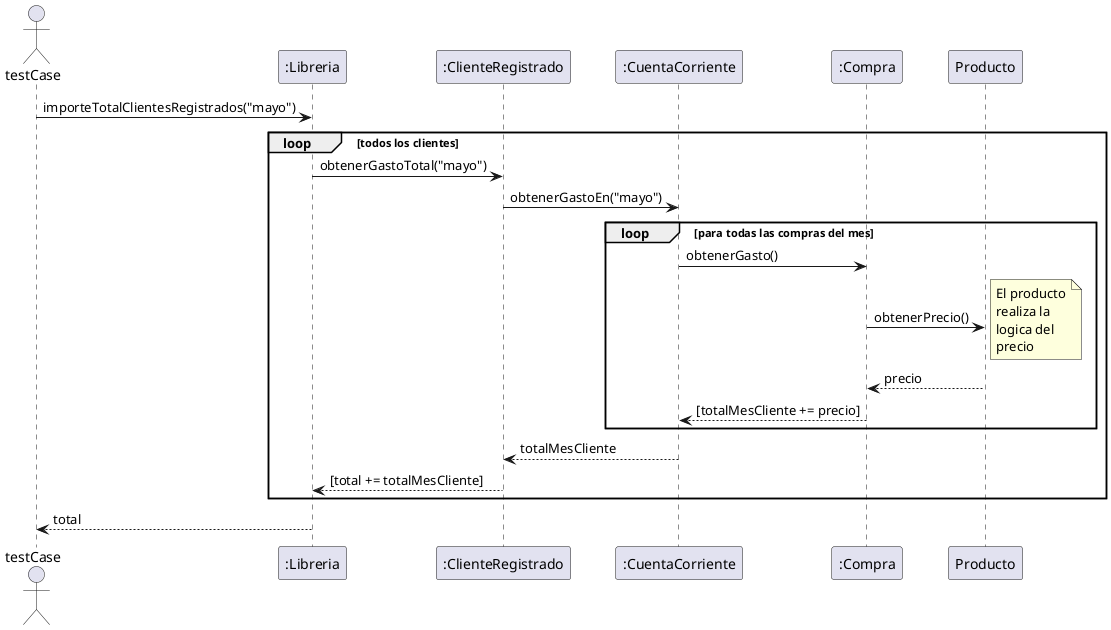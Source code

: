 @startuml
'https://plantuml.com/sequence-diagram

actor testCase
participant ":Libreria"



testCase -> ":Libreria": importeTotalClientesRegistrados("mayo")
loop todos los clientes
":Libreria" -> ":ClienteRegistrado": obtenerGastoTotal("mayo")
":ClienteRegistrado" -> ":CuentaCorriente" : obtenerGastoEn("mayo")
loop para todas las compras del mes
":CuentaCorriente" -> ":Compra" : obtenerGasto()
":Compra" -> "Producto" : obtenerPrecio()
note right
    El producto
    realiza la
    logica del
    precio
end note
":Compra" <-- "Producto" : precio
":Compra" --> ":CuentaCorriente" : [totalMesCliente += precio]
end

":CuentaCorriente" --> ":ClienteRegistrado": totalMesCliente

":Libreria" <-- ":ClienteRegistrado": [total += totalMesCliente]
end
testCase <-- ":Libreria": total
@enduml